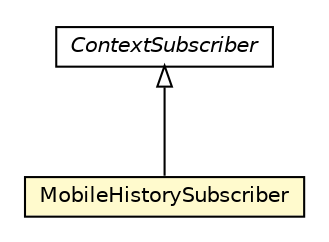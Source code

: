 #!/usr/local/bin/dot
#
# Class diagram 
# Generated by UMLGraph version R5_6-24-gf6e263 (http://www.umlgraph.org/)
#

digraph G {
	edge [fontname="Helvetica",fontsize=10,labelfontname="Helvetica",labelfontsize=10];
	node [fontname="Helvetica",fontsize=10,shape=plaintext];
	nodesep=0.25;
	ranksep=0.5;
	// org.universAAL.middleware.context.ContextSubscriber
	c5749617 [label=<<table title="org.universAAL.middleware.context.ContextSubscriber" border="0" cellborder="1" cellspacing="0" cellpadding="2" port="p" href="../../middleware/context/ContextSubscriber.html">
		<tr><td><table border="0" cellspacing="0" cellpadding="1">
<tr><td align="center" balign="center"><font face="Helvetica-Oblique"> ContextSubscriber </font></td></tr>
		</table></td></tr>
		</table>>, URL="../../middleware/context/ContextSubscriber.html", fontname="Helvetica", fontcolor="black", fontsize=10.0];
	// org.universAAL.context.chemobile.MobileHistorySubscriber
	c5750570 [label=<<table title="org.universAAL.context.chemobile.MobileHistorySubscriber" border="0" cellborder="1" cellspacing="0" cellpadding="2" port="p" bgcolor="lemonChiffon" href="./MobileHistorySubscriber.html">
		<tr><td><table border="0" cellspacing="0" cellpadding="1">
<tr><td align="center" balign="center"> MobileHistorySubscriber </td></tr>
		</table></td></tr>
		</table>>, URL="./MobileHistorySubscriber.html", fontname="Helvetica", fontcolor="black", fontsize=10.0];
	//org.universAAL.context.chemobile.MobileHistorySubscriber extends org.universAAL.middleware.context.ContextSubscriber
	c5749617:p -> c5750570:p [dir=back,arrowtail=empty];
}

